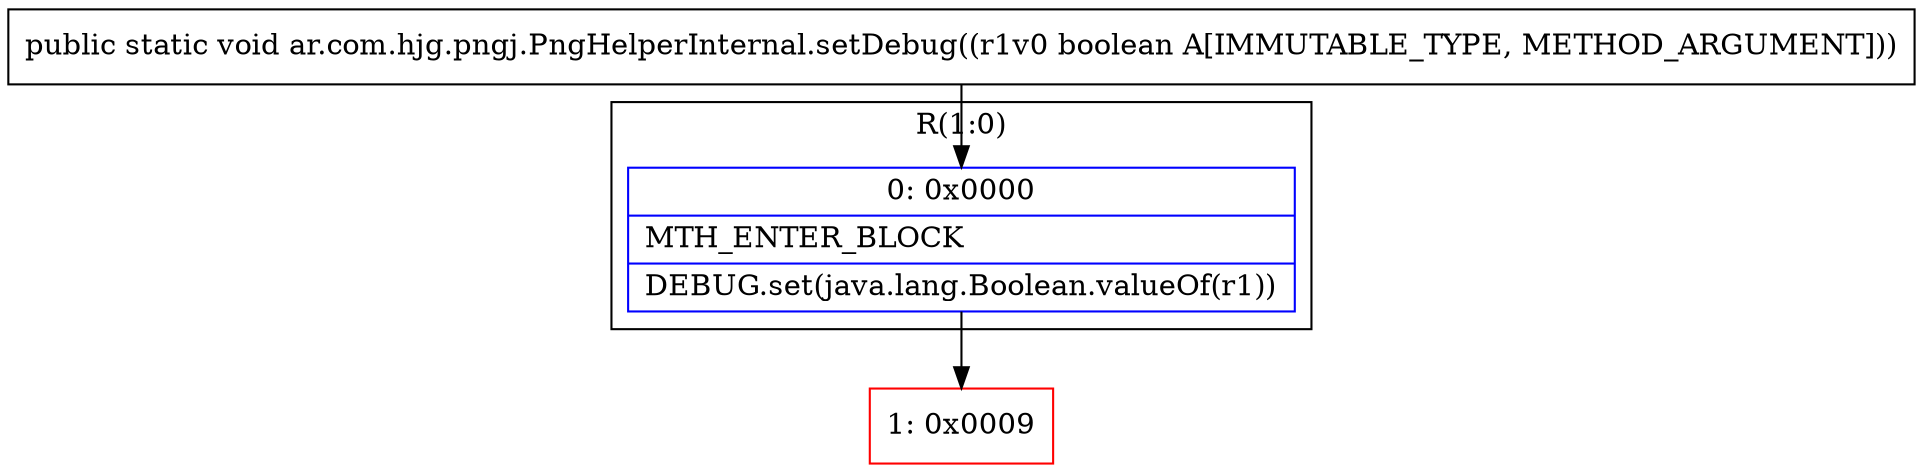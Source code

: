 digraph "CFG forar.com.hjg.pngj.PngHelperInternal.setDebug(Z)V" {
subgraph cluster_Region_1446814536 {
label = "R(1:0)";
node [shape=record,color=blue];
Node_0 [shape=record,label="{0\:\ 0x0000|MTH_ENTER_BLOCK\l|DEBUG.set(java.lang.Boolean.valueOf(r1))\l}"];
}
Node_1 [shape=record,color=red,label="{1\:\ 0x0009}"];
MethodNode[shape=record,label="{public static void ar.com.hjg.pngj.PngHelperInternal.setDebug((r1v0 boolean A[IMMUTABLE_TYPE, METHOD_ARGUMENT])) }"];
MethodNode -> Node_0;
Node_0 -> Node_1;
}

